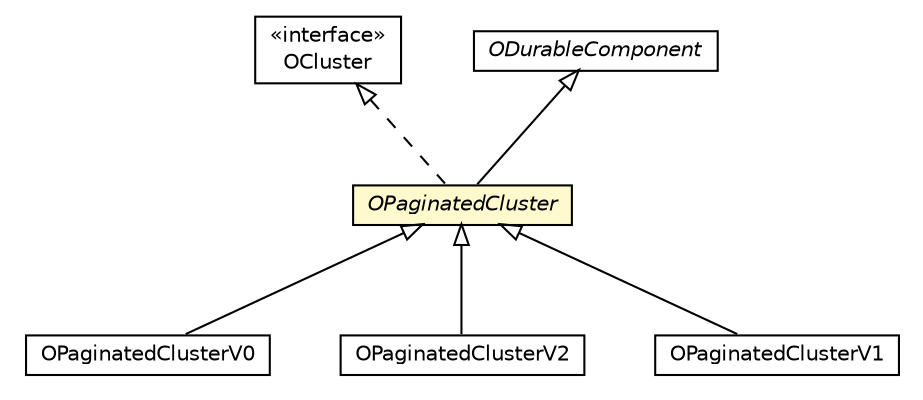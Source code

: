 #!/usr/local/bin/dot
#
# Class diagram 
# Generated by UMLGraph version R5_6-24-gf6e263 (http://www.umlgraph.org/)
#

digraph G {
	edge [fontname="Helvetica",fontsize=10,labelfontname="Helvetica",labelfontsize=10];
	node [fontname="Helvetica",fontsize=10,shape=plaintext];
	nodesep=0.25;
	ranksep=0.5;
	// com.orientechnologies.orient.core.storage.cluster.OPaginatedCluster
	c5121408 [label=<<table title="com.orientechnologies.orient.core.storage.cluster.OPaginatedCluster" border="0" cellborder="1" cellspacing="0" cellpadding="2" port="p" bgcolor="lemonChiffon" href="./OPaginatedCluster.html">
		<tr><td><table border="0" cellspacing="0" cellpadding="1">
<tr><td align="center" balign="center"><font face="Helvetica-Oblique"> OPaginatedCluster </font></td></tr>
		</table></td></tr>
		</table>>, URL="./OPaginatedCluster.html", fontname="Helvetica", fontcolor="black", fontsize=10.0];
	// com.orientechnologies.orient.core.storage.cluster.v0.OPaginatedClusterV0
	c5121413 [label=<<table title="com.orientechnologies.orient.core.storage.cluster.v0.OPaginatedClusterV0" border="0" cellborder="1" cellspacing="0" cellpadding="2" port="p" href="./v0/OPaginatedClusterV0.html">
		<tr><td><table border="0" cellspacing="0" cellpadding="1">
<tr><td align="center" balign="center"> OPaginatedClusterV0 </td></tr>
		</table></td></tr>
		</table>>, URL="./v0/OPaginatedClusterV0.html", fontname="Helvetica", fontcolor="black", fontsize=10.0];
	// com.orientechnologies.orient.core.storage.cluster.v2.OPaginatedClusterV2
	c5121418 [label=<<table title="com.orientechnologies.orient.core.storage.cluster.v2.OPaginatedClusterV2" border="0" cellborder="1" cellspacing="0" cellpadding="2" port="p" href="./v2/OPaginatedClusterV2.html">
		<tr><td><table border="0" cellspacing="0" cellpadding="1">
<tr><td align="center" balign="center"> OPaginatedClusterV2 </td></tr>
		</table></td></tr>
		</table>>, URL="./v2/OPaginatedClusterV2.html", fontname="Helvetica", fontcolor="black", fontsize=10.0];
	// com.orientechnologies.orient.core.storage.cluster.v1.OPaginatedClusterV1
	c5121424 [label=<<table title="com.orientechnologies.orient.core.storage.cluster.v1.OPaginatedClusterV1" border="0" cellborder="1" cellspacing="0" cellpadding="2" port="p" href="./v1/OPaginatedClusterV1.html">
		<tr><td><table border="0" cellspacing="0" cellpadding="1">
<tr><td align="center" balign="center"> OPaginatedClusterV1 </td></tr>
		</table></td></tr>
		</table>>, URL="./v1/OPaginatedClusterV1.html", fontname="Helvetica", fontcolor="black", fontsize=10.0];
	// com.orientechnologies.orient.core.storage.OCluster
	c5121441 [label=<<table title="com.orientechnologies.orient.core.storage.OCluster" border="0" cellborder="1" cellspacing="0" cellpadding="2" port="p" href="../OCluster.html">
		<tr><td><table border="0" cellspacing="0" cellpadding="1">
<tr><td align="center" balign="center"> &#171;interface&#187; </td></tr>
<tr><td align="center" balign="center"> OCluster </td></tr>
		</table></td></tr>
		</table>>, URL="../OCluster.html", fontname="Helvetica", fontcolor="black", fontsize=10.0];
	// com.orientechnologies.orient.core.storage.impl.local.paginated.base.ODurableComponent
	c5121527 [label=<<table title="com.orientechnologies.orient.core.storage.impl.local.paginated.base.ODurableComponent" border="0" cellborder="1" cellspacing="0" cellpadding="2" port="p" href="../impl/local/paginated/base/ODurableComponent.html">
		<tr><td><table border="0" cellspacing="0" cellpadding="1">
<tr><td align="center" balign="center"><font face="Helvetica-Oblique"> ODurableComponent </font></td></tr>
		</table></td></tr>
		</table>>, URL="../impl/local/paginated/base/ODurableComponent.html", fontname="Helvetica", fontcolor="black", fontsize=10.0];
	//com.orientechnologies.orient.core.storage.cluster.OPaginatedCluster extends com.orientechnologies.orient.core.storage.impl.local.paginated.base.ODurableComponent
	c5121527:p -> c5121408:p [dir=back,arrowtail=empty];
	//com.orientechnologies.orient.core.storage.cluster.OPaginatedCluster implements com.orientechnologies.orient.core.storage.OCluster
	c5121441:p -> c5121408:p [dir=back,arrowtail=empty,style=dashed];
	//com.orientechnologies.orient.core.storage.cluster.v0.OPaginatedClusterV0 extends com.orientechnologies.orient.core.storage.cluster.OPaginatedCluster
	c5121408:p -> c5121413:p [dir=back,arrowtail=empty];
	//com.orientechnologies.orient.core.storage.cluster.v2.OPaginatedClusterV2 extends com.orientechnologies.orient.core.storage.cluster.OPaginatedCluster
	c5121408:p -> c5121418:p [dir=back,arrowtail=empty];
	//com.orientechnologies.orient.core.storage.cluster.v1.OPaginatedClusterV1 extends com.orientechnologies.orient.core.storage.cluster.OPaginatedCluster
	c5121408:p -> c5121424:p [dir=back,arrowtail=empty];
}

